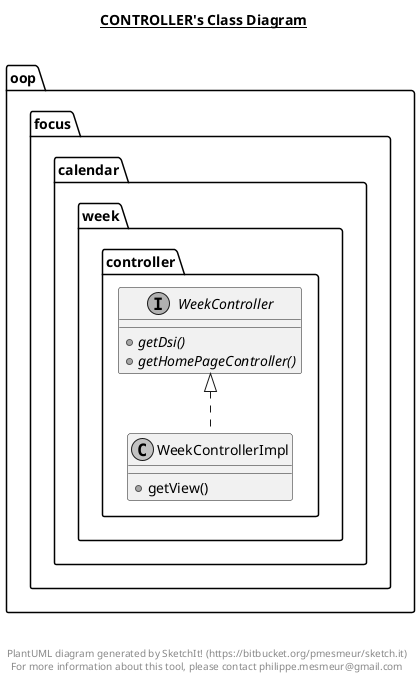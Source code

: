 @startuml

skinparam monochrome true
title __CONTROLLER's Class Diagram__\n

  namespace oop.focus.calendar.week.controller {
    interface oop.focus.calendar.week.controller.WeekController {
        {abstract} + getDsi()
        {abstract} + getHomePageController()
    }
  }
  

  namespace oop.focus.calendar.week.controller {
    class oop.focus.calendar.week.controller.WeekControllerImpl {
       + getView()
    }
  }


  oop.focus.calendar.week.controller.WeekControllerImpl .up.|> oop.focus.calendar.week.controller.WeekController


right footer


PlantUML diagram generated by SketchIt! (https://bitbucket.org/pmesmeur/sketch.it)
For more information about this tool, please contact philippe.mesmeur@gmail.com
endfooter

@enduml
